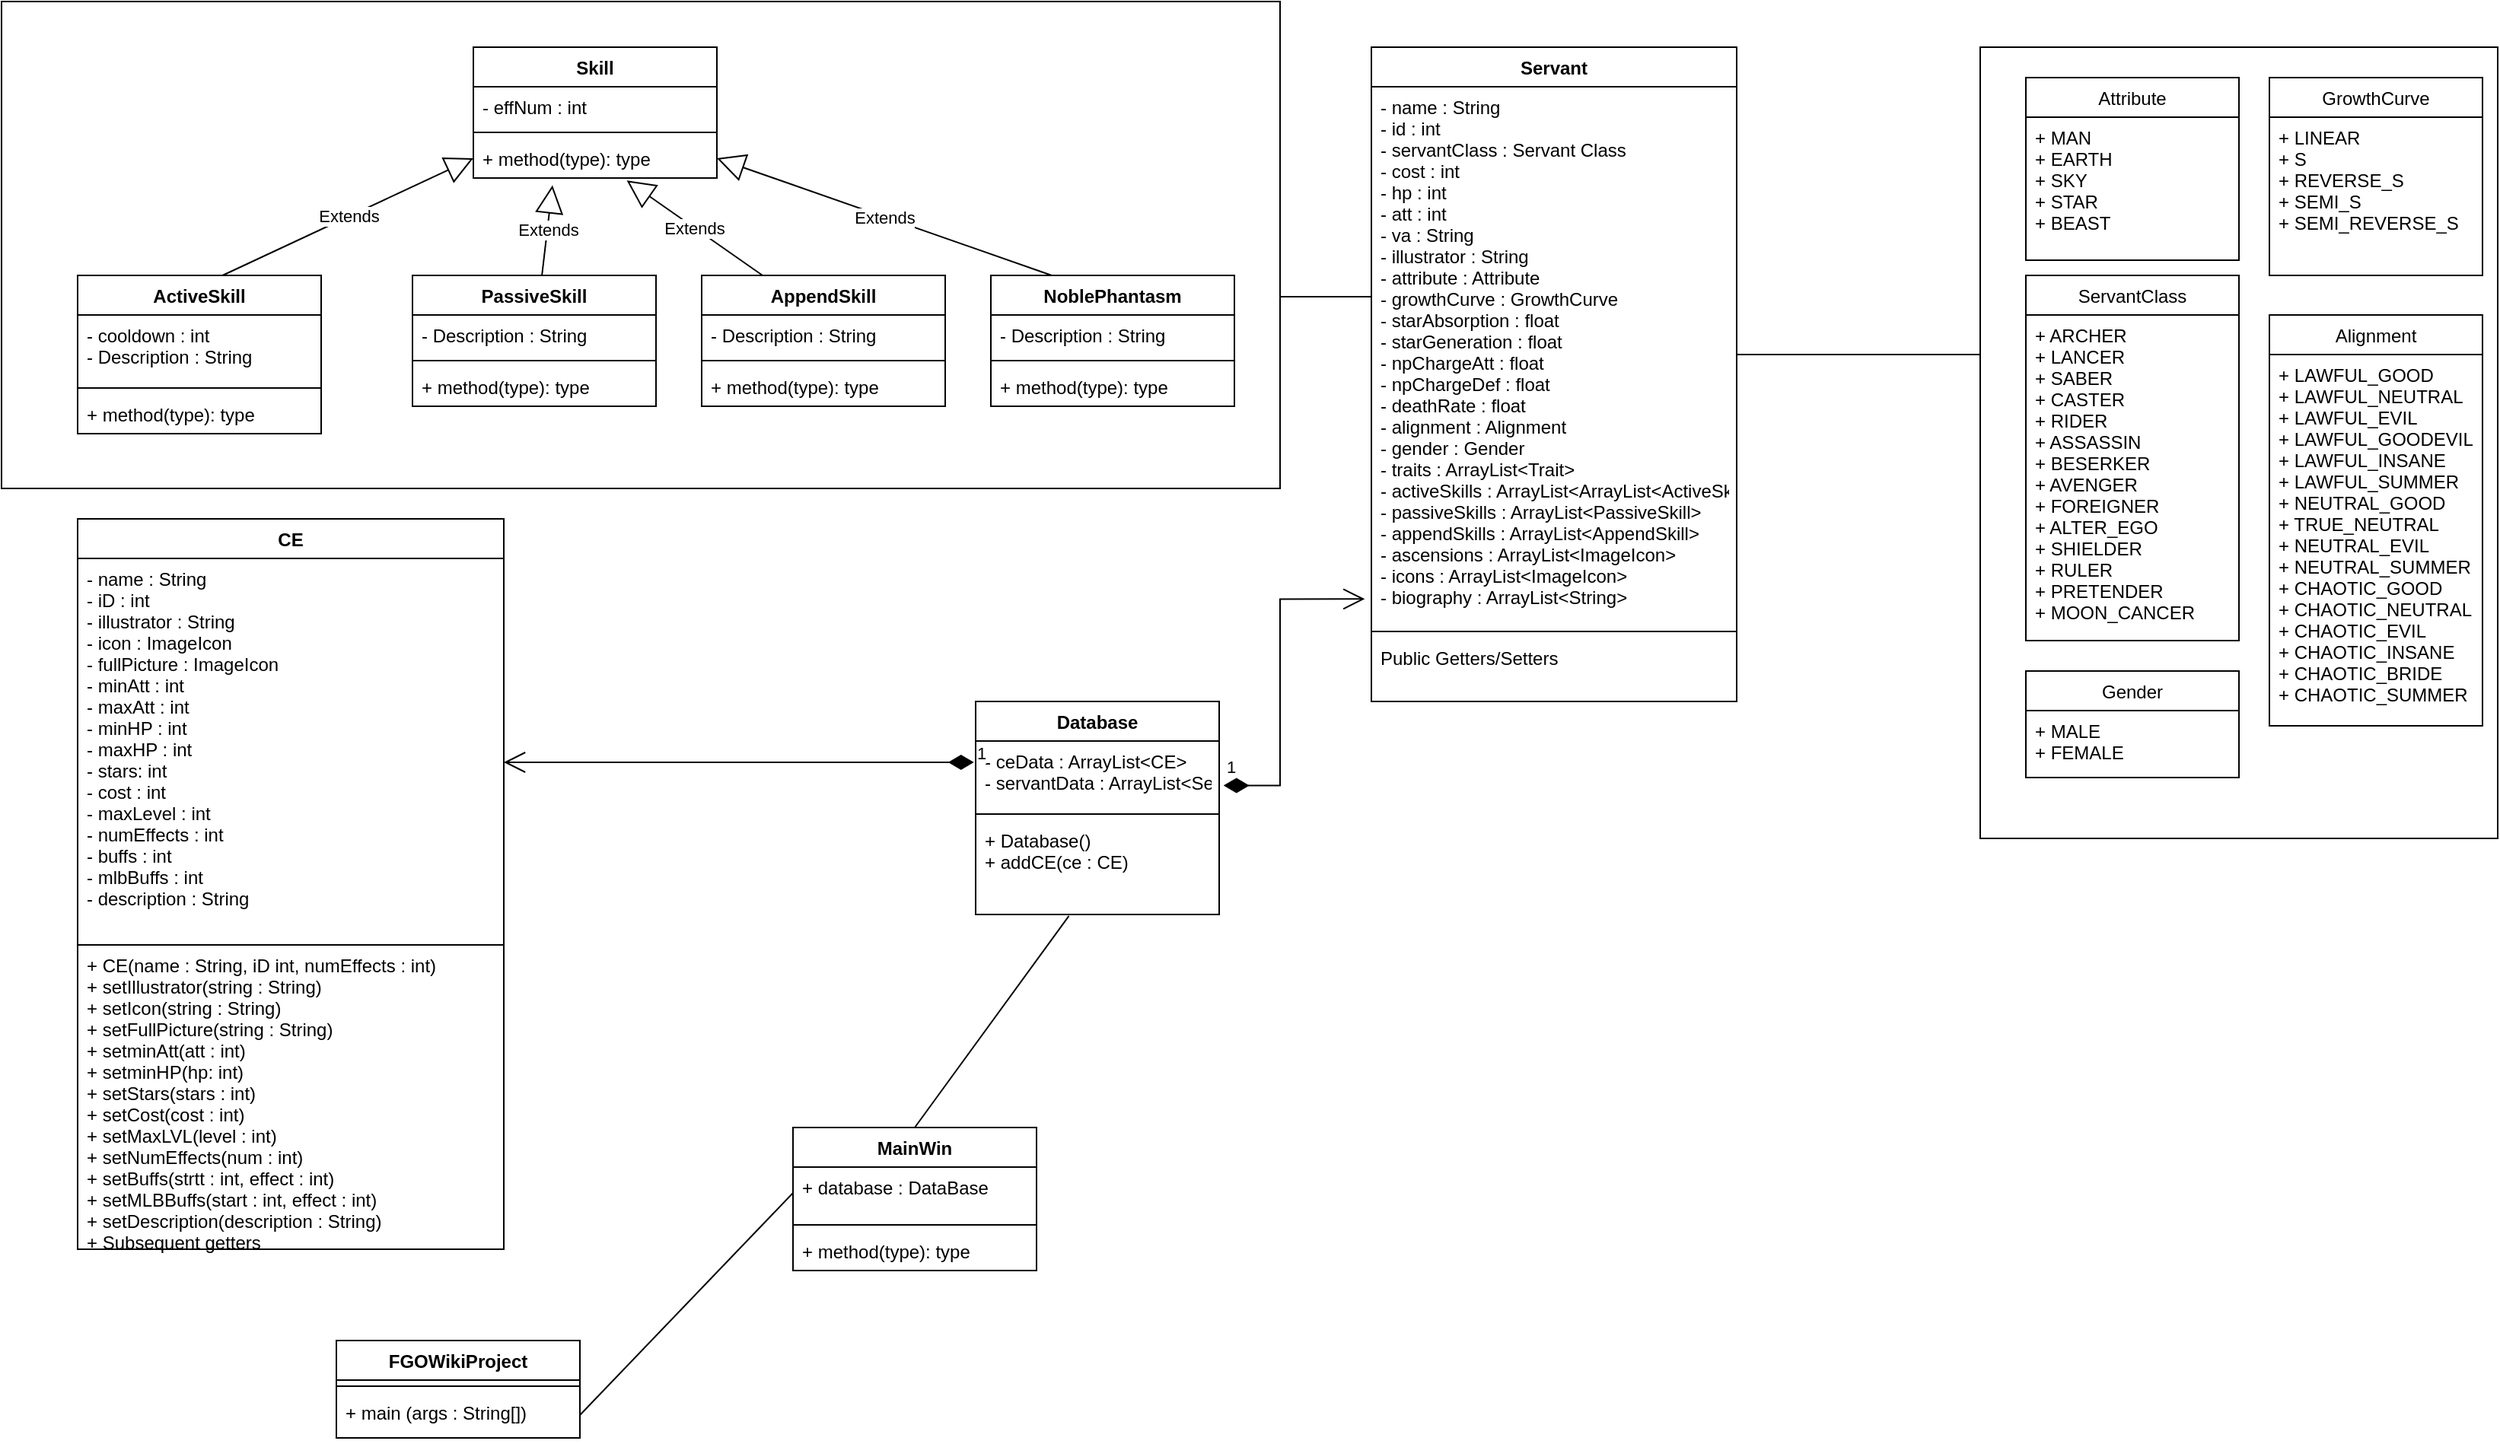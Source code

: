 <mxfile version="17.4.0" type="device"><diagram id="13ah6Uie-GgHhyqu9mPd" name="Page-1"><mxGraphModel dx="1440" dy="230" grid="1" gridSize="10" guides="1" tooltips="1" connect="1" arrows="1" fold="1" page="1" pageScale="1" pageWidth="850" pageHeight="1100" math="0" shadow="0"><root><mxCell id="0"/><mxCell id="1" parent="0"/><mxCell id="Jr32cKEPlbI3s-gcWsRq-26" value="" style="html=1;" parent="1" vertex="1"><mxGeometry x="-650" y="10" width="840" height="320" as="geometry"/></mxCell><mxCell id="uhmIGcfHE6So96rjmooI-2" value="Servant" style="swimlane;fontStyle=1;align=center;verticalAlign=top;childLayout=stackLayout;horizontal=1;startSize=26;horizontalStack=0;resizeParent=1;resizeParentMax=0;resizeLast=0;collapsible=1;marginBottom=0;" parent="1" vertex="1"><mxGeometry x="250" y="40" width="240" height="430" as="geometry"/></mxCell><mxCell id="uhmIGcfHE6So96rjmooI-3" value="- name : String&#10;- id : int&#10;- servantClass : Servant Class&#10;- cost : int&#10;- hp : int&#10;- att : int&#10;- va : String&#10;- illustrator : String&#10;- attribute : Attribute&#10;- growthCurve : GrowthCurve&#10;- starAbsorption : float&#10;- starGeneration : float&#10;- npChargeAtt : float&#10;- npChargeDef : float&#10;- deathRate : float&#10;- alignment : Alignment&#10;- gender : Gender&#10;- traits : ArrayList&lt;Trait&gt;&#10;- activeSkills : ArrayList&lt;ArrayList&lt;ActiveSkill&gt;&gt;&#10;- passiveSkills : ArrayList&lt;PassiveSkill&gt;&#10;- appendSkills : ArrayList&lt;AppendSkill&gt;&#10;- ascensions : ArrayList&lt;ImageIcon&gt;&#10;- icons : ArrayList&lt;ImageIcon&gt;&#10;- biography : ArrayList&lt;String&gt;&#10;&#10;" style="text;strokeColor=none;fillColor=none;align=left;verticalAlign=top;spacingLeft=4;spacingRight=4;overflow=hidden;rotatable=0;points=[[0,0.5],[1,0.5]];portConstraint=eastwest;" parent="uhmIGcfHE6So96rjmooI-2" vertex="1"><mxGeometry y="26" width="240" height="354" as="geometry"/></mxCell><mxCell id="uhmIGcfHE6So96rjmooI-4" value="" style="line;strokeWidth=1;fillColor=none;align=left;verticalAlign=middle;spacingTop=-1;spacingLeft=3;spacingRight=3;rotatable=0;labelPosition=right;points=[];portConstraint=eastwest;" parent="uhmIGcfHE6So96rjmooI-2" vertex="1"><mxGeometry y="380" width="240" height="8" as="geometry"/></mxCell><mxCell id="uhmIGcfHE6So96rjmooI-5" value="Public Getters/Setters&#10;" style="text;strokeColor=none;fillColor=none;align=left;verticalAlign=top;spacingLeft=4;spacingRight=4;overflow=hidden;rotatable=0;points=[[0,0.5],[1,0.5]];portConstraint=eastwest;" parent="uhmIGcfHE6So96rjmooI-2" vertex="1"><mxGeometry y="388" width="240" height="42" as="geometry"/></mxCell><mxCell id="uhmIGcfHE6So96rjmooI-14" value="CE" style="swimlane;fontStyle=1;align=center;verticalAlign=top;childLayout=stackLayout;horizontal=1;startSize=26;horizontalStack=0;resizeParent=1;resizeParentMax=0;resizeLast=0;collapsible=1;marginBottom=0;" parent="1" vertex="1"><mxGeometry x="-600" y="350" width="280" height="480" as="geometry"/></mxCell><mxCell id="uhmIGcfHE6So96rjmooI-15" value="- name : String&#10;- iD : int&#10;- illustrator : String&#10;- icon : ImageIcon&#10;- fullPicture : ImageIcon&#10;- minAtt : int&#10;- maxAtt : int&#10;- minHP : int&#10;- maxHP : int&#10;- stars: int&#10;- cost : int&#10;- maxLevel : int&#10;- numEffects : int&#10;- buffs : int&#10;- mlbBuffs : int&#10;- description : String" style="text;strokeColor=none;fillColor=none;align=left;verticalAlign=top;spacingLeft=4;spacingRight=4;overflow=hidden;rotatable=0;points=[[0,0.5],[1,0.5]];portConstraint=eastwest;" parent="uhmIGcfHE6So96rjmooI-14" vertex="1"><mxGeometry y="26" width="280" height="254" as="geometry"/></mxCell><mxCell id="uhmIGcfHE6So96rjmooI-18" value="+ CE(name : String, iD int, numEffects : int)&#10;+ setIllustrator(string : String)&#10;+ setIcon(string : String)&#10;+ setFullPicture(string : String)&#10;+ setminAtt(att : int)&#10;+ setminHP(hp: int)&#10;+ setStars(stars : int)&#10;+ setCost(cost : int)&#10;+ setMaxLVL(level : int)&#10;+ setNumEffects(num : int)&#10;+ setBuffs(strtt : int, effect : int)&#10;+ setMLBBuffs(start : int, effect : int)&#10;+ setDescription(description : String)&#10;+ Subsequent getters" style="text;strokeColor=default;fillColor=none;align=left;verticalAlign=top;spacingLeft=4;spacingRight=4;overflow=hidden;rotatable=0;points=[[0,0.5],[1,0.5]];portConstraint=eastwest;" parent="uhmIGcfHE6So96rjmooI-14" vertex="1"><mxGeometry y="280" width="280" height="200" as="geometry"/></mxCell><mxCell id="uhmIGcfHE6So96rjmooI-32" value="" style="rounded=0;whiteSpace=wrap;html=1;strokeColor=default;" parent="1" vertex="1"><mxGeometry x="650" y="40" width="340" height="520" as="geometry"/></mxCell><mxCell id="uhmIGcfHE6So96rjmooI-10" value="Attribute" style="swimlane;fontStyle=0;childLayout=stackLayout;horizontal=1;startSize=26;fillColor=none;horizontalStack=0;resizeParent=1;resizeParentMax=0;resizeLast=0;collapsible=1;marginBottom=0;" parent="1" vertex="1"><mxGeometry x="680" y="60" width="140" height="120" as="geometry"/></mxCell><mxCell id="uhmIGcfHE6So96rjmooI-11" value="+ MAN&#10;+ EARTH&#10;+ SKY&#10;+ STAR&#10;+ BEAST" style="text;strokeColor=none;fillColor=none;align=left;verticalAlign=top;spacingLeft=4;spacingRight=4;overflow=hidden;rotatable=0;points=[[0,0.5],[1,0.5]];portConstraint=eastwest;" parent="uhmIGcfHE6So96rjmooI-10" vertex="1"><mxGeometry y="26" width="140" height="94" as="geometry"/></mxCell><mxCell id="uhmIGcfHE6So96rjmooI-6" value="ServantClass" style="swimlane;fontStyle=0;childLayout=stackLayout;horizontal=1;startSize=26;fillColor=none;horizontalStack=0;resizeParent=1;resizeParentMax=0;resizeLast=0;collapsible=1;marginBottom=0;" parent="1" vertex="1"><mxGeometry x="680" y="190" width="140" height="240" as="geometry"/></mxCell><mxCell id="uhmIGcfHE6So96rjmooI-7" value="+ ARCHER&#10;+ LANCER&#10;+ SABER&#10;+ CASTER&#10;+ RIDER&#10;+ ASSASSIN&#10;+ BESERKER&#10;+ AVENGER&#10;+ FOREIGNER&#10;+ ALTER_EGO&#10;+ SHIELDER&#10;+ RULER&#10;+ PRETENDER&#10;+ MOON_CANCER" style="text;strokeColor=none;fillColor=none;align=left;verticalAlign=top;spacingLeft=4;spacingRight=4;overflow=hidden;rotatable=0;points=[[0,0.5],[1,0.5]];portConstraint=eastwest;" parent="uhmIGcfHE6So96rjmooI-6" vertex="1"><mxGeometry y="26" width="140" height="214" as="geometry"/></mxCell><mxCell id="uhmIGcfHE6So96rjmooI-23" value="GrowthCurve" style="swimlane;fontStyle=0;childLayout=stackLayout;horizontal=1;startSize=26;fillColor=none;horizontalStack=0;resizeParent=1;resizeParentMax=0;resizeLast=0;collapsible=1;marginBottom=0;strokeColor=default;" parent="1" vertex="1"><mxGeometry x="840" y="60" width="140" height="130" as="geometry"/></mxCell><mxCell id="uhmIGcfHE6So96rjmooI-24" value="+ LINEAR&#10;+ S&#10;+ REVERSE_S&#10;+ SEMI_S&#10;+ SEMI_REVERSE_S" style="text;strokeColor=none;fillColor=none;align=left;verticalAlign=top;spacingLeft=4;spacingRight=4;overflow=hidden;rotatable=0;points=[[0,0.5],[1,0.5]];portConstraint=eastwest;" parent="uhmIGcfHE6So96rjmooI-23" vertex="1"><mxGeometry y="26" width="140" height="104" as="geometry"/></mxCell><mxCell id="uhmIGcfHE6So96rjmooI-27" value="Alignment" style="swimlane;fontStyle=0;childLayout=stackLayout;horizontal=1;startSize=26;fillColor=none;horizontalStack=0;resizeParent=1;resizeParentMax=0;resizeLast=0;collapsible=1;marginBottom=0;strokeColor=default;" parent="1" vertex="1"><mxGeometry x="840" y="216" width="140" height="270" as="geometry"/></mxCell><mxCell id="uhmIGcfHE6So96rjmooI-33" style="edgeStyle=orthogonalEdgeStyle;rounded=0;orthogonalLoop=1;jettySize=auto;html=1;exitX=0.5;exitY=1;exitDx=0;exitDy=0;" parent="1" source="uhmIGcfHE6So96rjmooI-32" target="uhmIGcfHE6So96rjmooI-32" edge="1"><mxGeometry relative="1" as="geometry"/></mxCell><mxCell id="uhmIGcfHE6So96rjmooI-36" value="" style="line;strokeWidth=1;fillColor=none;align=left;verticalAlign=middle;spacingTop=-1;spacingLeft=3;spacingRight=3;rotatable=0;labelPosition=right;points=[];portConstraint=eastwest;" parent="1" vertex="1"><mxGeometry x="190" y="200" width="60" height="8" as="geometry"/></mxCell><mxCell id="Jr32cKEPlbI3s-gcWsRq-1" value="Skill" style="swimlane;fontStyle=1;align=center;verticalAlign=top;childLayout=stackLayout;horizontal=1;startSize=26;horizontalStack=0;resizeParent=1;resizeParentMax=0;resizeLast=0;collapsible=1;marginBottom=0;" parent="1" vertex="1"><mxGeometry x="-340" y="40" width="160" height="86" as="geometry"/></mxCell><mxCell id="Jr32cKEPlbI3s-gcWsRq-2" value="- effNum : int" style="text;strokeColor=none;fillColor=none;align=left;verticalAlign=top;spacingLeft=4;spacingRight=4;overflow=hidden;rotatable=0;points=[[0,0.5],[1,0.5]];portConstraint=eastwest;" parent="Jr32cKEPlbI3s-gcWsRq-1" vertex="1"><mxGeometry y="26" width="160" height="26" as="geometry"/></mxCell><mxCell id="Jr32cKEPlbI3s-gcWsRq-3" value="" style="line;strokeWidth=1;fillColor=none;align=left;verticalAlign=middle;spacingTop=-1;spacingLeft=3;spacingRight=3;rotatable=0;labelPosition=right;points=[];portConstraint=eastwest;" parent="Jr32cKEPlbI3s-gcWsRq-1" vertex="1"><mxGeometry y="52" width="160" height="8" as="geometry"/></mxCell><mxCell id="Jr32cKEPlbI3s-gcWsRq-4" value="+ method(type): type" style="text;strokeColor=none;fillColor=none;align=left;verticalAlign=top;spacingLeft=4;spacingRight=4;overflow=hidden;rotatable=0;points=[[0,0.5],[1,0.5]];portConstraint=eastwest;" parent="Jr32cKEPlbI3s-gcWsRq-1" vertex="1"><mxGeometry y="60" width="160" height="26" as="geometry"/></mxCell><mxCell id="Jr32cKEPlbI3s-gcWsRq-5" value="ActiveSkill" style="swimlane;fontStyle=1;align=center;verticalAlign=top;childLayout=stackLayout;horizontal=1;startSize=26;horizontalStack=0;resizeParent=1;resizeParentMax=0;resizeLast=0;collapsible=1;marginBottom=0;" parent="1" vertex="1"><mxGeometry x="-600" y="190" width="160" height="104" as="geometry"/></mxCell><mxCell id="Jr32cKEPlbI3s-gcWsRq-6" value="- cooldown : int&#10;- Description : String&#10;" style="text;strokeColor=none;fillColor=none;align=left;verticalAlign=top;spacingLeft=4;spacingRight=4;overflow=hidden;rotatable=0;points=[[0,0.5],[1,0.5]];portConstraint=eastwest;" parent="Jr32cKEPlbI3s-gcWsRq-5" vertex="1"><mxGeometry y="26" width="160" height="44" as="geometry"/></mxCell><mxCell id="Jr32cKEPlbI3s-gcWsRq-7" value="" style="line;strokeWidth=1;fillColor=none;align=left;verticalAlign=middle;spacingTop=-1;spacingLeft=3;spacingRight=3;rotatable=0;labelPosition=right;points=[];portConstraint=eastwest;" parent="Jr32cKEPlbI3s-gcWsRq-5" vertex="1"><mxGeometry y="70" width="160" height="8" as="geometry"/></mxCell><mxCell id="Jr32cKEPlbI3s-gcWsRq-8" value="+ method(type): type" style="text;strokeColor=none;fillColor=none;align=left;verticalAlign=top;spacingLeft=4;spacingRight=4;overflow=hidden;rotatable=0;points=[[0,0.5],[1,0.5]];portConstraint=eastwest;" parent="Jr32cKEPlbI3s-gcWsRq-5" vertex="1"><mxGeometry y="78" width="160" height="26" as="geometry"/></mxCell><mxCell id="Jr32cKEPlbI3s-gcWsRq-9" value="AppendSkill" style="swimlane;fontStyle=1;align=center;verticalAlign=top;childLayout=stackLayout;horizontal=1;startSize=26;horizontalStack=0;resizeParent=1;resizeParentMax=0;resizeLast=0;collapsible=1;marginBottom=0;" parent="1" vertex="1"><mxGeometry x="-190" y="190" width="160" height="86" as="geometry"/></mxCell><mxCell id="Jr32cKEPlbI3s-gcWsRq-10" value="- Description : String" style="text;strokeColor=none;fillColor=none;align=left;verticalAlign=top;spacingLeft=4;spacingRight=4;overflow=hidden;rotatable=0;points=[[0,0.5],[1,0.5]];portConstraint=eastwest;" parent="Jr32cKEPlbI3s-gcWsRq-9" vertex="1"><mxGeometry y="26" width="160" height="26" as="geometry"/></mxCell><mxCell id="Jr32cKEPlbI3s-gcWsRq-11" value="" style="line;strokeWidth=1;fillColor=none;align=left;verticalAlign=middle;spacingTop=-1;spacingLeft=3;spacingRight=3;rotatable=0;labelPosition=right;points=[];portConstraint=eastwest;" parent="Jr32cKEPlbI3s-gcWsRq-9" vertex="1"><mxGeometry y="52" width="160" height="8" as="geometry"/></mxCell><mxCell id="Jr32cKEPlbI3s-gcWsRq-12" value="+ method(type): type" style="text;strokeColor=none;fillColor=none;align=left;verticalAlign=top;spacingLeft=4;spacingRight=4;overflow=hidden;rotatable=0;points=[[0,0.5],[1,0.5]];portConstraint=eastwest;" parent="Jr32cKEPlbI3s-gcWsRq-9" vertex="1"><mxGeometry y="60" width="160" height="26" as="geometry"/></mxCell><mxCell id="Jr32cKEPlbI3s-gcWsRq-13" value="PassiveSkill" style="swimlane;fontStyle=1;align=center;verticalAlign=top;childLayout=stackLayout;horizontal=1;startSize=26;horizontalStack=0;resizeParent=1;resizeParentMax=0;resizeLast=0;collapsible=1;marginBottom=0;" parent="1" vertex="1"><mxGeometry x="-380" y="190" width="160" height="86" as="geometry"/></mxCell><mxCell id="Jr32cKEPlbI3s-gcWsRq-14" value="- Description : String" style="text;strokeColor=none;fillColor=none;align=left;verticalAlign=top;spacingLeft=4;spacingRight=4;overflow=hidden;rotatable=0;points=[[0,0.5],[1,0.5]];portConstraint=eastwest;" parent="Jr32cKEPlbI3s-gcWsRq-13" vertex="1"><mxGeometry y="26" width="160" height="26" as="geometry"/></mxCell><mxCell id="Jr32cKEPlbI3s-gcWsRq-15" value="" style="line;strokeWidth=1;fillColor=none;align=left;verticalAlign=middle;spacingTop=-1;spacingLeft=3;spacingRight=3;rotatable=0;labelPosition=right;points=[];portConstraint=eastwest;" parent="Jr32cKEPlbI3s-gcWsRq-13" vertex="1"><mxGeometry y="52" width="160" height="8" as="geometry"/></mxCell><mxCell id="Jr32cKEPlbI3s-gcWsRq-16" value="+ method(type): type" style="text;strokeColor=none;fillColor=none;align=left;verticalAlign=top;spacingLeft=4;spacingRight=4;overflow=hidden;rotatable=0;points=[[0,0.5],[1,0.5]];portConstraint=eastwest;" parent="Jr32cKEPlbI3s-gcWsRq-13" vertex="1"><mxGeometry y="60" width="160" height="26" as="geometry"/></mxCell><mxCell id="Jr32cKEPlbI3s-gcWsRq-17" value="NoblePhantasm" style="swimlane;fontStyle=1;align=center;verticalAlign=top;childLayout=stackLayout;horizontal=1;startSize=26;horizontalStack=0;resizeParent=1;resizeParentMax=0;resizeLast=0;collapsible=1;marginBottom=0;" parent="1" vertex="1"><mxGeometry y="190" width="160" height="86" as="geometry"/></mxCell><mxCell id="Jr32cKEPlbI3s-gcWsRq-18" value="- Description : String" style="text;strokeColor=none;fillColor=none;align=left;verticalAlign=top;spacingLeft=4;spacingRight=4;overflow=hidden;rotatable=0;points=[[0,0.5],[1,0.5]];portConstraint=eastwest;" parent="Jr32cKEPlbI3s-gcWsRq-17" vertex="1"><mxGeometry y="26" width="160" height="26" as="geometry"/></mxCell><mxCell id="Jr32cKEPlbI3s-gcWsRq-19" value="" style="line;strokeWidth=1;fillColor=none;align=left;verticalAlign=middle;spacingTop=-1;spacingLeft=3;spacingRight=3;rotatable=0;labelPosition=right;points=[];portConstraint=eastwest;" parent="Jr32cKEPlbI3s-gcWsRq-17" vertex="1"><mxGeometry y="52" width="160" height="8" as="geometry"/></mxCell><mxCell id="Jr32cKEPlbI3s-gcWsRq-20" value="+ method(type): type" style="text;strokeColor=none;fillColor=none;align=left;verticalAlign=top;spacingLeft=4;spacingRight=4;overflow=hidden;rotatable=0;points=[[0,0.5],[1,0.5]];portConstraint=eastwest;" parent="Jr32cKEPlbI3s-gcWsRq-17" vertex="1"><mxGeometry y="60" width="160" height="26" as="geometry"/></mxCell><mxCell id="Jr32cKEPlbI3s-gcWsRq-28" value="" style="line;strokeWidth=1;fillColor=none;align=left;verticalAlign=middle;spacingTop=-1;spacingLeft=3;spacingRight=3;rotatable=0;labelPosition=right;points=[];portConstraint=eastwest;" parent="1" vertex="1"><mxGeometry x="490" y="238" width="160" height="8" as="geometry"/></mxCell><mxCell id="Jr32cKEPlbI3s-gcWsRq-29" value="Database" style="swimlane;fontStyle=1;align=center;verticalAlign=top;childLayout=stackLayout;horizontal=1;startSize=26;horizontalStack=0;resizeParent=1;resizeParentMax=0;resizeLast=0;collapsible=1;marginBottom=0;" parent="1" vertex="1"><mxGeometry x="-10" y="470" width="160" height="140" as="geometry"/></mxCell><mxCell id="Jr32cKEPlbI3s-gcWsRq-30" value="- ceData : ArrayList&lt;CE&gt;&#10;- servantData : ArrayList&lt;Servant&gt;" style="text;strokeColor=none;fillColor=none;align=left;verticalAlign=top;spacingLeft=4;spacingRight=4;overflow=hidden;rotatable=0;points=[[0,0.5],[1,0.5]];portConstraint=eastwest;" parent="Jr32cKEPlbI3s-gcWsRq-29" vertex="1"><mxGeometry y="26" width="160" height="44" as="geometry"/></mxCell><mxCell id="Jr32cKEPlbI3s-gcWsRq-31" value="" style="line;strokeWidth=1;fillColor=none;align=left;verticalAlign=middle;spacingTop=-1;spacingLeft=3;spacingRight=3;rotatable=0;labelPosition=right;points=[];portConstraint=eastwest;" parent="Jr32cKEPlbI3s-gcWsRq-29" vertex="1"><mxGeometry y="70" width="160" height="8" as="geometry"/></mxCell><mxCell id="Jr32cKEPlbI3s-gcWsRq-32" value="+ Database()&#10;+ addCE(ce : CE)" style="text;strokeColor=none;fillColor=none;align=left;verticalAlign=top;spacingLeft=4;spacingRight=4;overflow=hidden;rotatable=0;points=[[0,0.5],[1,0.5]];portConstraint=eastwest;" parent="Jr32cKEPlbI3s-gcWsRq-29" vertex="1"><mxGeometry y="78" width="160" height="62" as="geometry"/></mxCell><mxCell id="Jr32cKEPlbI3s-gcWsRq-39" value="1" style="endArrow=open;html=1;endSize=12;startArrow=diamondThin;startSize=14;startFill=1;edgeStyle=orthogonalEdgeStyle;align=left;verticalAlign=bottom;rounded=0;exitX=1.018;exitY=0.664;exitDx=0;exitDy=0;entryX=-0.018;entryY=0.951;entryDx=0;entryDy=0;entryPerimeter=0;exitPerimeter=0;" parent="1" source="Jr32cKEPlbI3s-gcWsRq-30" target="uhmIGcfHE6So96rjmooI-3" edge="1"><mxGeometry x="-1" y="3" relative="1" as="geometry"><mxPoint x="150" y="560" as="sourcePoint"/><mxPoint x="80" y="470" as="targetPoint"/><Array as="points"><mxPoint x="190" y="525"/><mxPoint x="190" y="403"/></Array></mxGeometry></mxCell><mxCell id="Jr32cKEPlbI3s-gcWsRq-40" value="1" style="endArrow=open;html=1;endSize=12;startArrow=diamondThin;startSize=14;startFill=1;edgeStyle=orthogonalEdgeStyle;align=left;verticalAlign=bottom;rounded=0;exitX=-0.007;exitY=0.318;exitDx=0;exitDy=0;exitPerimeter=0;" parent="1" source="Jr32cKEPlbI3s-gcWsRq-30" edge="1"><mxGeometry x="-1" y="3" relative="1" as="geometry"><mxPoint x="-190" y="571.5" as="sourcePoint"/><mxPoint x="-320" y="510" as="targetPoint"/></mxGeometry></mxCell><mxCell id="Jr32cKEPlbI3s-gcWsRq-41" value="Extends" style="endArrow=block;endSize=16;endFill=0;html=1;rounded=0;exitX=0.595;exitY=0;exitDx=0;exitDy=0;exitPerimeter=0;entryX=0;entryY=0.5;entryDx=0;entryDy=0;" parent="1" source="Jr32cKEPlbI3s-gcWsRq-5" target="Jr32cKEPlbI3s-gcWsRq-4" edge="1"><mxGeometry width="160" relative="1" as="geometry"><mxPoint x="340" y="440" as="sourcePoint"/><mxPoint x="500" y="440" as="targetPoint"/></mxGeometry></mxCell><mxCell id="Jr32cKEPlbI3s-gcWsRq-42" value="Extends" style="endArrow=block;endSize=16;endFill=0;html=1;rounded=0;entryX=0.325;entryY=1.185;entryDx=0;entryDy=0;entryPerimeter=0;" parent="1" source="Jr32cKEPlbI3s-gcWsRq-13" target="Jr32cKEPlbI3s-gcWsRq-4" edge="1"><mxGeometry width="160" relative="1" as="geometry"><mxPoint x="-494.8" y="200" as="sourcePoint"/><mxPoint x="-330" y="123" as="targetPoint"/></mxGeometry></mxCell><mxCell id="Jr32cKEPlbI3s-gcWsRq-43" value="Extends" style="endArrow=block;endSize=16;endFill=0;html=1;rounded=0;exitX=0.25;exitY=0;exitDx=0;exitDy=0;entryX=0.63;entryY=1.062;entryDx=0;entryDy=0;entryPerimeter=0;" parent="1" source="Jr32cKEPlbI3s-gcWsRq-9" target="Jr32cKEPlbI3s-gcWsRq-4" edge="1"><mxGeometry width="160" relative="1" as="geometry"><mxPoint x="-284.951" y="200" as="sourcePoint"/><mxPoint x="-220" y="130" as="targetPoint"/></mxGeometry></mxCell><mxCell id="Jr32cKEPlbI3s-gcWsRq-44" value="Extends" style="endArrow=block;endSize=16;endFill=0;html=1;rounded=0;entryX=1;entryY=0.5;entryDx=0;entryDy=0;exitX=0.25;exitY=0;exitDx=0;exitDy=0;" parent="1" source="Jr32cKEPlbI3s-gcWsRq-17" target="Jr32cKEPlbI3s-gcWsRq-4" edge="1"><mxGeometry width="160" relative="1" as="geometry"><mxPoint x="-274.951" y="210" as="sourcePoint"/><mxPoint x="-268" y="150.81" as="targetPoint"/></mxGeometry></mxCell><mxCell id="Jr32cKEPlbI3s-gcWsRq-45" value="Gender" style="swimlane;fontStyle=0;childLayout=stackLayout;horizontal=1;startSize=26;fillColor=none;horizontalStack=0;resizeParent=1;resizeParentMax=0;resizeLast=0;collapsible=1;marginBottom=0;" parent="1" vertex="1"><mxGeometry x="680" y="450" width="140" height="70" as="geometry"/></mxCell><mxCell id="Jr32cKEPlbI3s-gcWsRq-46" value="+ MALE&#10;+ FEMALE" style="text;strokeColor=none;fillColor=none;align=left;verticalAlign=top;spacingLeft=4;spacingRight=4;overflow=hidden;rotatable=0;points=[[0,0.5],[1,0.5]];portConstraint=eastwest;" parent="Jr32cKEPlbI3s-gcWsRq-45" vertex="1"><mxGeometry y="26" width="140" height="44" as="geometry"/></mxCell><mxCell id="Jr32cKEPlbI3s-gcWsRq-49" value="FGOWikiProject" style="swimlane;fontStyle=1;align=center;verticalAlign=top;childLayout=stackLayout;horizontal=1;startSize=26;horizontalStack=0;resizeParent=1;resizeParentMax=0;resizeLast=0;collapsible=1;marginBottom=0;" parent="1" vertex="1"><mxGeometry x="-430" y="890" width="160" height="64" as="geometry"/></mxCell><mxCell id="Jr32cKEPlbI3s-gcWsRq-51" value="" style="line;strokeWidth=1;fillColor=none;align=left;verticalAlign=middle;spacingTop=-1;spacingLeft=3;spacingRight=3;rotatable=0;labelPosition=right;points=[];portConstraint=eastwest;" parent="Jr32cKEPlbI3s-gcWsRq-49" vertex="1"><mxGeometry y="26" width="160" height="8" as="geometry"/></mxCell><mxCell id="Jr32cKEPlbI3s-gcWsRq-52" value="+ main (args : String[])" style="text;strokeColor=none;fillColor=none;align=left;verticalAlign=top;spacingLeft=4;spacingRight=4;overflow=hidden;rotatable=0;points=[[0,0.5],[1,0.5]];portConstraint=eastwest;" parent="Jr32cKEPlbI3s-gcWsRq-49" vertex="1"><mxGeometry y="34" width="160" height="30" as="geometry"/></mxCell><mxCell id="Jr32cKEPlbI3s-gcWsRq-53" value="MainWin" style="swimlane;fontStyle=1;align=center;verticalAlign=top;childLayout=stackLayout;horizontal=1;startSize=26;horizontalStack=0;resizeParent=1;resizeParentMax=0;resizeLast=0;collapsible=1;marginBottom=0;" parent="1" vertex="1"><mxGeometry x="-130" y="750" width="160" height="94" as="geometry"/></mxCell><mxCell id="Jr32cKEPlbI3s-gcWsRq-54" value="+ database : DataBase" style="text;strokeColor=none;fillColor=none;align=left;verticalAlign=top;spacingLeft=4;spacingRight=4;overflow=hidden;rotatable=0;points=[[0,0.5],[1,0.5]];portConstraint=eastwest;" parent="Jr32cKEPlbI3s-gcWsRq-53" vertex="1"><mxGeometry y="26" width="160" height="34" as="geometry"/></mxCell><mxCell id="Jr32cKEPlbI3s-gcWsRq-55" value="" style="line;strokeWidth=1;fillColor=none;align=left;verticalAlign=middle;spacingTop=-1;spacingLeft=3;spacingRight=3;rotatable=0;labelPosition=right;points=[];portConstraint=eastwest;" parent="Jr32cKEPlbI3s-gcWsRq-53" vertex="1"><mxGeometry y="60" width="160" height="8" as="geometry"/></mxCell><mxCell id="Jr32cKEPlbI3s-gcWsRq-56" value="+ method(type): type" style="text;strokeColor=none;fillColor=none;align=left;verticalAlign=top;spacingLeft=4;spacingRight=4;overflow=hidden;rotatable=0;points=[[0,0.5],[1,0.5]];portConstraint=eastwest;" parent="Jr32cKEPlbI3s-gcWsRq-53" vertex="1"><mxGeometry y="68" width="160" height="26" as="geometry"/></mxCell><mxCell id="Jr32cKEPlbI3s-gcWsRq-57" value="" style="endArrow=none;html=1;rounded=0;exitX=0.5;exitY=0;exitDx=0;exitDy=0;entryX=0.383;entryY=1.015;entryDx=0;entryDy=0;entryPerimeter=0;" parent="1" source="Jr32cKEPlbI3s-gcWsRq-53" target="Jr32cKEPlbI3s-gcWsRq-32" edge="1"><mxGeometry width="50" height="50" relative="1" as="geometry"><mxPoint x="400" y="720" as="sourcePoint"/><mxPoint x="450" y="670" as="targetPoint"/><Array as="points"/></mxGeometry></mxCell><mxCell id="Jr32cKEPlbI3s-gcWsRq-58" value="" style="endArrow=none;html=1;rounded=0;exitX=1;exitY=0.5;exitDx=0;exitDy=0;entryX=0;entryY=0.5;entryDx=0;entryDy=0;" parent="1" source="Jr32cKEPlbI3s-gcWsRq-52" target="Jr32cKEPlbI3s-gcWsRq-54" edge="1"><mxGeometry width="50" height="50" relative="1" as="geometry"><mxPoint x="40" y="803" as="sourcePoint"/><mxPoint x="261.28" y="634.39" as="targetPoint"/><Array as="points"/></mxGeometry></mxCell><mxCell id="uhmIGcfHE6So96rjmooI-28" value="+ LAWFUL_GOOD&#10;+ LAWFUL_NEUTRAL&#10;+ LAWFUL_EVIL&#10;+ LAWFUL_GOODEVIL&#10;+ LAWFUL_INSANE&#10;+ LAWFUL_SUMMER&#10;+ NEUTRAL_GOOD&#10;+ TRUE_NEUTRAL&#10;+ NEUTRAL_EVIL&#10;+ NEUTRAL_SUMMER&#10;+ CHAOTIC_GOOD&#10;+ CHAOTIC_NEUTRAL&#10;+ CHAOTIC_EVIL&#10;+ CHAOTIC_INSANE&#10;+ CHAOTIC_BRIDE&#10;+ CHAOTIC_SUMMER&#10;" style="text;strokeColor=none;fillColor=none;align=left;verticalAlign=top;spacingLeft=4;spacingRight=4;overflow=hidden;rotatable=0;points=[[0,0.5],[1,0.5]];portConstraint=eastwest;" parent="1" vertex="1"><mxGeometry x="840" y="242" width="140" height="244" as="geometry"/></mxCell></root></mxGraphModel></diagram></mxfile>